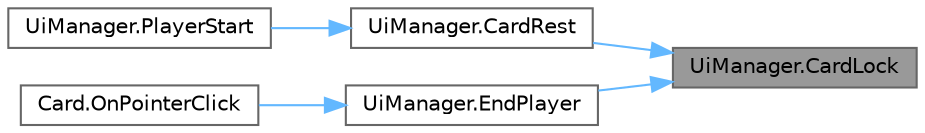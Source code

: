 digraph "UiManager.CardLock"
{
 // LATEX_PDF_SIZE
  bgcolor="transparent";
  edge [fontname=Helvetica,fontsize=10,labelfontname=Helvetica,labelfontsize=10];
  node [fontname=Helvetica,fontsize=10,shape=box,height=0.2,width=0.4];
  rankdir="RL";
  Node1 [id="Node000001",label="UiManager.CardLock",height=0.2,width=0.4,color="gray40", fillcolor="grey60", style="filled", fontcolor="black",tooltip="Make all cards interactive or note."];
  Node1 -> Node2 [id="edge1_Node000001_Node000002",dir="back",color="steelblue1",style="solid",tooltip=" "];
  Node2 [id="Node000002",label="UiManager.CardRest",height=0.2,width=0.4,color="grey40", fillcolor="white", style="filled",URL="$class_ui_manager.html#a25412cd49868f64e21fcc53653f0606a",tooltip="Reset all cards to default state."];
  Node2 -> Node3 [id="edge2_Node000002_Node000003",dir="back",color="steelblue1",style="solid",tooltip=" "];
  Node3 [id="Node000003",label="UiManager.PlayerStart",height=0.2,width=0.4,color="grey40", fillcolor="white", style="filled",URL="$class_ui_manager.html#a1defd7155d1fb0b962964d710816870e",tooltip=" "];
  Node1 -> Node4 [id="edge3_Node000001_Node000004",dir="back",color="steelblue1",style="solid",tooltip=" "];
  Node4 [id="Node000004",label="UiManager.EndPlayer",height=0.2,width=0.4,color="grey40", fillcolor="white", style="filled",URL="$class_ui_manager.html#ae1a79ff03d2480e804779de72e3e7e33",tooltip=" "];
  Node4 -> Node5 [id="edge4_Node000004_Node000005",dir="back",color="steelblue1",style="solid",tooltip=" "];
  Node5 [id="Node000005",label="Card.OnPointerClick",height=0.2,width=0.4,color="grey40", fillcolor="white", style="filled",URL="$class_card.html#a962b2468f84f718b6df8487b94f9d8b2",tooltip=" "];
}
